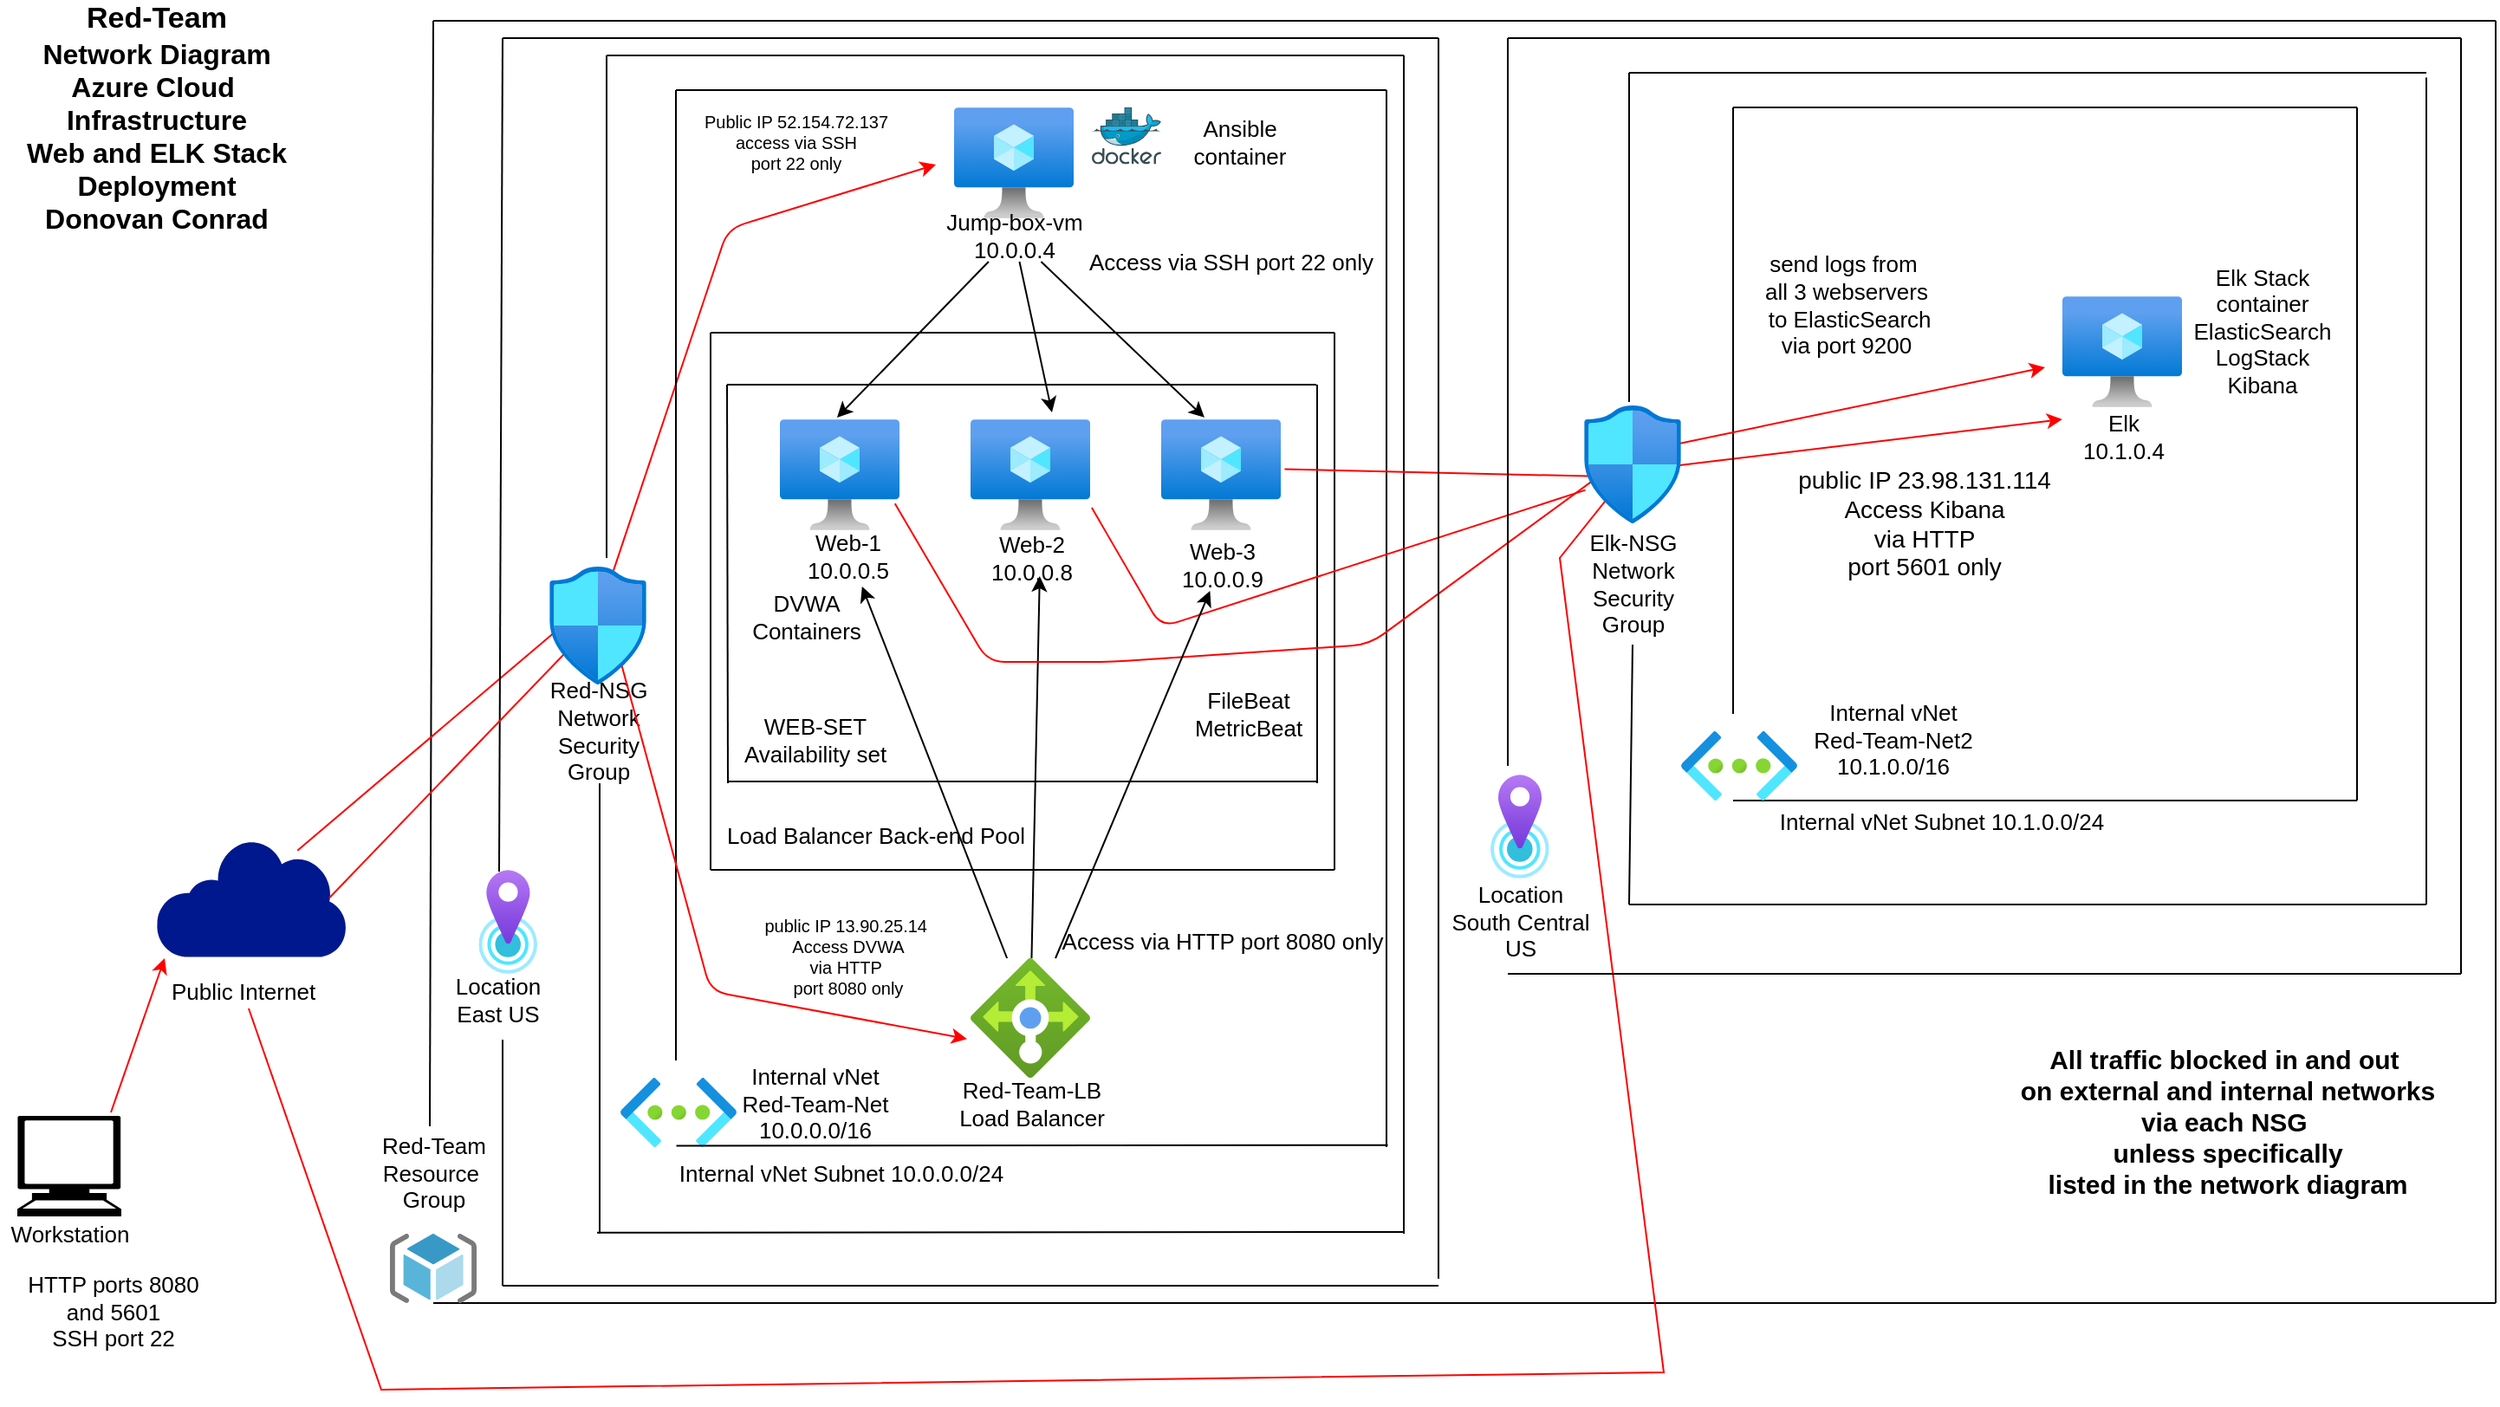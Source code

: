 <mxfile version="13.10.2" type="google"><diagram id="zQIhqVB-w5W11-nqAka2" name="Page-1"><mxGraphModel dx="1038" dy="491" grid="1" gridSize="10" guides="1" tooltips="1" connect="1" arrows="1" fold="1" page="1" pageScale="1" pageWidth="850" pageHeight="1100" math="0" shadow="0"><root><mxCell id="0"/><mxCell id="1" parent="0"/><mxCell id="1DL_xK4Nz2h6n6z1T7p7-1" value="" style="aspect=fixed;html=1;points=[];align=center;image;fontSize=12;image=img/lib/azure2/compute/Virtual_Machine.svg;" parent="1" vertex="1"><mxGeometry x="550.5" y="60" width="69" height="64" as="geometry"/></mxCell><mxCell id="1DL_xK4Nz2h6n6z1T7p7-2" value="" style="aspect=fixed;html=1;points=[];align=center;image;fontSize=12;image=img/lib/azure2/compute/Virtual_Machine.svg;" parent="1" vertex="1"><mxGeometry x="450" y="240" width="69" height="64" as="geometry"/></mxCell><mxCell id="1DL_xK4Nz2h6n6z1T7p7-3" value="" style="aspect=fixed;html=1;points=[];align=center;image;fontSize=12;image=img/lib/azure2/compute/Virtual_Machine.svg;" parent="1" vertex="1"><mxGeometry x="670" y="240" width="69" height="64" as="geometry"/></mxCell><mxCell id="1DL_xK4Nz2h6n6z1T7p7-4" value="" style="aspect=fixed;html=1;points=[];align=center;image;fontSize=12;image=img/lib/azure2/compute/Virtual_Machine.svg;" parent="1" vertex="1"><mxGeometry x="560" y="240" width="69" height="64" as="geometry"/></mxCell><mxCell id="1DL_xK4Nz2h6n6z1T7p7-103" style="edgeStyle=none;rounded=0;orthogonalLoop=1;jettySize=auto;html=1;entryX=0.64;entryY=1.082;entryDx=0;entryDy=0;entryPerimeter=0;" parent="1" source="1DL_xK4Nz2h6n6z1T7p7-6" target="1DL_xK4Nz2h6n6z1T7p7-13" edge="1"><mxGeometry relative="1" as="geometry"/></mxCell><mxCell id="1DL_xK4Nz2h6n6z1T7p7-104" style="edgeStyle=none;rounded=0;orthogonalLoop=1;jettySize=auto;html=1;entryX=0.59;entryY=0.85;entryDx=0;entryDy=0;entryPerimeter=0;" parent="1" source="1DL_xK4Nz2h6n6z1T7p7-6" target="1DL_xK4Nz2h6n6z1T7p7-14" edge="1"><mxGeometry relative="1" as="geometry"/></mxCell><mxCell id="1DL_xK4Nz2h6n6z1T7p7-6" value="" style="aspect=fixed;html=1;points=[];align=center;image;fontSize=12;image=img/lib/azure2/networking/Load_Balancers.svg;" parent="1" vertex="1"><mxGeometry x="560" y="551" width="69" height="69" as="geometry"/></mxCell><mxCell id="1DL_xK4Nz2h6n6z1T7p7-10" value="" style="aspect=fixed;html=1;points=[];align=center;image;fontSize=12;image=img/lib/azure2/networking/Virtual_Networks.svg;" parent="1" vertex="1"><mxGeometry x="358" y="620" width="67" height="40" as="geometry"/></mxCell><mxCell id="1DL_xK4Nz2h6n6z1T7p7-107" style="edgeStyle=none;rounded=0;orthogonalLoop=1;jettySize=auto;html=1;entryX=0.478;entryY=-0.016;entryDx=0;entryDy=0;entryPerimeter=0;" parent="1" source="1DL_xK4Nz2h6n6z1T7p7-12" target="1DL_xK4Nz2h6n6z1T7p7-2" edge="1"><mxGeometry relative="1" as="geometry"/></mxCell><mxCell id="1DL_xK4Nz2h6n6z1T7p7-108" style="edgeStyle=none;rounded=0;orthogonalLoop=1;jettySize=auto;html=1;entryX=0.681;entryY=-0.062;entryDx=0;entryDy=0;entryPerimeter=0;" parent="1" source="1DL_xK4Nz2h6n6z1T7p7-12" target="1DL_xK4Nz2h6n6z1T7p7-4" edge="1"><mxGeometry relative="1" as="geometry"/></mxCell><mxCell id="1DL_xK4Nz2h6n6z1T7p7-109" style="edgeStyle=none;rounded=0;orthogonalLoop=1;jettySize=auto;html=1;entryX=0.362;entryY=-0.016;entryDx=0;entryDy=0;entryPerimeter=0;" parent="1" source="1DL_xK4Nz2h6n6z1T7p7-12" target="1DL_xK4Nz2h6n6z1T7p7-3" edge="1"><mxGeometry relative="1" as="geometry"/></mxCell><mxCell id="1DL_xK4Nz2h6n6z1T7p7-12" value="&lt;font style=&quot;font-size: 13px&quot;&gt;Jump-box-vm&lt;br&gt;10.0.0.4&lt;/font&gt;" style="text;html=1;resizable=0;autosize=1;align=center;verticalAlign=middle;points=[];fillColor=none;strokeColor=none;rounded=0;" parent="1" vertex="1"><mxGeometry x="540" y="119" width="90" height="30" as="geometry"/></mxCell><mxCell id="1DL_xK4Nz2h6n6z1T7p7-13" value="&lt;font style=&quot;font-size: 13px&quot;&gt;Web-1&lt;br&gt;&lt;/font&gt;&lt;font style=&quot;font-size: 13px&quot;&gt;10.0.0.5&lt;/font&gt;" style="text;html=1;resizable=0;autosize=1;align=center;verticalAlign=middle;points=[];fillColor=none;strokeColor=none;rounded=0;" parent="1" vertex="1"><mxGeometry x="459" y="304" width="60" height="30" as="geometry"/></mxCell><mxCell id="1DL_xK4Nz2h6n6z1T7p7-14" value="&lt;font style=&quot;font-size: 13px&quot;&gt;Web-2&lt;br&gt;10.0.0.8&lt;/font&gt;" style="text;html=1;resizable=0;autosize=1;align=center;verticalAlign=middle;points=[];fillColor=none;strokeColor=none;rounded=0;" parent="1" vertex="1"><mxGeometry x="564.5" y="305" width="60" height="30" as="geometry"/></mxCell><mxCell id="1DL_xK4Nz2h6n6z1T7p7-16" value="&lt;font style=&quot;font-size: 13px&quot;&gt;Red-Team-LB&lt;br&gt;Load Balancer&lt;/font&gt;" style="text;html=1;resizable=0;autosize=1;align=center;verticalAlign=middle;points=[];fillColor=none;strokeColor=none;rounded=0;" parent="1" vertex="1"><mxGeometry x="544.5" y="620" width="100" height="30" as="geometry"/></mxCell><mxCell id="1DL_xK4Nz2h6n6z1T7p7-106" value="&lt;font style=&quot;font-size: 13px&quot;&gt;Access via HTTP port 8080 only&lt;/font&gt;" style="text;html=1;resizable=0;autosize=1;align=center;verticalAlign=middle;points=[];fillColor=none;strokeColor=none;rounded=0;" parent="1" vertex="1"><mxGeometry x="604.5" y="531" width="200" height="20" as="geometry"/></mxCell><mxCell id="1DL_xK4Nz2h6n6z1T7p7-110" value="&lt;font style=&quot;font-size: 13px&quot;&gt;Access via SSH port 22 only&lt;/font&gt;" style="text;html=1;resizable=0;autosize=1;align=center;verticalAlign=middle;points=[];fillColor=none;strokeColor=none;rounded=0;" parent="1" vertex="1"><mxGeometry x="619.5" y="139" width="180" height="20" as="geometry"/></mxCell><mxCell id="1DL_xK4Nz2h6n6z1T7p7-17" value="&lt;font style=&quot;font-size: 13px&quot;&gt;Red-NSG&lt;br&gt;Network&lt;br&gt;Security&lt;br&gt;Group&lt;/font&gt;" style="text;html=1;resizable=0;autosize=1;align=center;verticalAlign=middle;points=[];fillColor=none;strokeColor=none;rounded=0;" parent="1" vertex="1"><mxGeometry x="310" y="390" width="70" height="60" as="geometry"/></mxCell><mxCell id="r9UZw7GilOjaZK9lba4t-3" value="" style="endArrow=none;html=1;" parent="1" edge="1"><mxGeometry width="50" height="50" relative="1" as="geometry"><mxPoint x="350" y="30" as="sourcePoint"/><mxPoint x="810" y="30" as="targetPoint"/></mxGeometry></mxCell><mxCell id="r9UZw7GilOjaZK9lba4t-4" value="" style="endArrow=none;html=1;" parent="1" edge="1"><mxGeometry width="50" height="50" relative="1" as="geometry"><mxPoint x="810" y="710" as="sourcePoint"/><mxPoint x="810" y="30" as="targetPoint"/></mxGeometry></mxCell><mxCell id="r9UZw7GilOjaZK9lba4t-5" value="" style="endArrow=none;html=1;" parent="1" edge="1"><mxGeometry width="50" height="50" relative="1" as="geometry"><mxPoint x="344.5" y="709.41" as="sourcePoint"/><mxPoint x="810" y="709" as="targetPoint"/><Array as="points"/></mxGeometry></mxCell><mxCell id="r9UZw7GilOjaZK9lba4t-8" value="" style="endArrow=none;html=1;" parent="1" edge="1"><mxGeometry width="50" height="50" relative="1" as="geometry"><mxPoint x="250" y="10" as="sourcePoint"/><mxPoint x="1440" y="10" as="targetPoint"/></mxGeometry></mxCell><mxCell id="r9UZw7GilOjaZK9lba4t-9" value="" style="endArrow=none;html=1;" parent="1" edge="1"><mxGeometry width="50" height="50" relative="1" as="geometry"><mxPoint x="1440" y="750" as="sourcePoint"/><mxPoint x="1440" y="10" as="targetPoint"/></mxGeometry></mxCell><mxCell id="RFESbUjClqgEmitjcKsk-2" value="Elk&lt;br&gt;10.1.0.4" style="edgeLabel;html=1;align=center;verticalAlign=middle;resizable=0;points=[];fontSize=13;" parent="r9UZw7GilOjaZK9lba4t-9" vertex="1" connectable="0"><mxGeometry x="-0.599" y="-1" relative="1" as="geometry"><mxPoint x="-216.5" y="-351.76" as="offset"/></mxGeometry></mxCell><mxCell id="r9UZw7GilOjaZK9lba4t-10" value="" style="endArrow=none;html=1;exitX=0.475;exitY=-0.04;exitDx=0;exitDy=0;exitPerimeter=0;" parent="1" source="r9UZw7GilOjaZK9lba4t-38" edge="1"><mxGeometry width="50" height="50" relative="1" as="geometry"><mxPoint x="250" y="600" as="sourcePoint"/><mxPoint x="250" y="10" as="targetPoint"/></mxGeometry></mxCell><mxCell id="r9UZw7GilOjaZK9lba4t-11" value="" style="endArrow=none;html=1;" parent="1" edge="1"><mxGeometry width="50" height="50" relative="1" as="geometry"><mxPoint x="250" y="750" as="sourcePoint"/><mxPoint x="1440" y="750" as="targetPoint"/></mxGeometry></mxCell><mxCell id="r9UZw7GilOjaZK9lba4t-14" value="" style="endArrow=classic;html=1;exitX=0.661;exitY=0.032;exitDx=0;exitDy=0;exitPerimeter=0;strokeColor=#FF0000;" parent="1" source="1DL_xK4Nz2h6n6z1T7p7-7" edge="1"><mxGeometry width="50" height="50" relative="1" as="geometry"><mxPoint x="240" y="90" as="sourcePoint"/><mxPoint x="540" y="93" as="targetPoint"/><Array as="points"><mxPoint x="420" y="130"/></Array></mxGeometry></mxCell><mxCell id="r9UZw7GilOjaZK9lba4t-15" value="&lt;font style=&quot;font-size: 10px;&quot;&gt;Public IP 52.154.72.137&lt;br style=&quot;font-size: 10px;&quot;&gt;access via SSH &lt;br style=&quot;font-size: 10px;&quot;&gt;port 22 only&lt;/font&gt;" style="text;html=1;resizable=0;autosize=1;align=center;verticalAlign=middle;points=[];fillColor=none;strokeColor=none;rounded=0;fontSize=10;" parent="1" vertex="1"><mxGeometry x="399" y="60" width="120" height="40" as="geometry"/></mxCell><mxCell id="r9UZw7GilOjaZK9lba4t-16" value="Ansible&lt;br&gt;container" style="text;html=1;resizable=0;autosize=1;align=center;verticalAlign=middle;points=[];fillColor=none;strokeColor=none;rounded=0;fontSize=13;" parent="1" vertex="1"><mxGeometry x="680" y="60" width="70" height="40" as="geometry"/></mxCell><mxCell id="r9UZw7GilOjaZK9lba4t-18" value="" style="endArrow=none;html=1;" parent="1" edge="1"><mxGeometry width="50" height="50" relative="1" as="geometry"><mxPoint x="420" y="450" as="sourcePoint"/><mxPoint x="419.5" y="220" as="targetPoint"/></mxGeometry></mxCell><mxCell id="r9UZw7GilOjaZK9lba4t-19" value="" style="endArrow=none;html=1;" parent="1" edge="1"><mxGeometry width="50" height="50" relative="1" as="geometry"><mxPoint x="419.5" y="220" as="sourcePoint"/><mxPoint x="759.5" y="220" as="targetPoint"/></mxGeometry></mxCell><mxCell id="r9UZw7GilOjaZK9lba4t-20" value="" style="endArrow=none;html=1;" parent="1" edge="1"><mxGeometry width="50" height="50" relative="1" as="geometry"><mxPoint x="420" y="449" as="sourcePoint"/><mxPoint x="760" y="449" as="targetPoint"/></mxGeometry></mxCell><mxCell id="r9UZw7GilOjaZK9lba4t-21" value="" style="endArrow=none;html=1;" parent="1" edge="1"><mxGeometry width="50" height="50" relative="1" as="geometry"><mxPoint x="760" y="450" as="sourcePoint"/><mxPoint x="760" y="220" as="targetPoint"/></mxGeometry></mxCell><mxCell id="r9UZw7GilOjaZK9lba4t-22" value="WEB-SET&lt;br style=&quot;font-size: 13px;&quot;&gt;Availability set" style="text;html=1;resizable=0;autosize=1;align=center;verticalAlign=middle;points=[];fillColor=none;strokeColor=none;rounded=0;fontSize=13;" parent="1" vertex="1"><mxGeometry x="420" y="405" width="100" height="40" as="geometry"/></mxCell><mxCell id="r9UZw7GilOjaZK9lba4t-23" value="&lt;font style=&quot;font-size: 13px&quot;&gt;Internal vNet&lt;br&gt;Red-Team-Net&lt;br&gt;10.0.0.0/16&lt;/font&gt;" style="text;html=1;resizable=0;autosize=1;align=center;verticalAlign=middle;points=[];fillColor=none;strokeColor=none;rounded=0;" parent="1" vertex="1"><mxGeometry x="420" y="610" width="100" height="50" as="geometry"/></mxCell><mxCell id="r9UZw7GilOjaZK9lba4t-24" value="" style="aspect=fixed;html=1;points=[];align=center;image;fontSize=12;image=img/lib/mscae/Docker.svg;" parent="1" vertex="1"><mxGeometry x="630" y="60" width="40" height="32.8" as="geometry"/></mxCell><mxCell id="r9UZw7GilOjaZK9lba4t-27" value="&lt;font style=&quot;font-size: 10px;&quot;&gt;public IP 13.90.25.14&amp;nbsp;&lt;br style=&quot;font-size: 10px;&quot;&gt;Access DVWA &lt;br style=&quot;font-size: 10px;&quot;&gt;via HTTP&amp;nbsp;&lt;br style=&quot;font-size: 10px;&quot;&gt;port 8080 only&lt;/font&gt;" style="text;html=1;resizable=0;autosize=1;align=center;verticalAlign=middle;points=[];fillColor=none;strokeColor=none;rounded=0;fontSize=10;" parent="1" vertex="1"><mxGeometry x="434" y="525" width="110" height="50" as="geometry"/></mxCell><mxCell id="r9UZw7GilOjaZK9lba4t-28" value="" style="endArrow=none;html=1;fontSize=13;" parent="1" edge="1"><mxGeometry width="50" height="50" relative="1" as="geometry"><mxPoint x="390" y="610" as="sourcePoint"/><mxPoint x="390" y="50" as="targetPoint"/></mxGeometry></mxCell><mxCell id="r9UZw7GilOjaZK9lba4t-29" value="" style="endArrow=none;html=1;fontSize=13;" parent="1" edge="1"><mxGeometry width="50" height="50" relative="1" as="geometry"><mxPoint x="800" y="50" as="sourcePoint"/><mxPoint x="390" y="50" as="targetPoint"/></mxGeometry></mxCell><mxCell id="r9UZw7GilOjaZK9lba4t-30" value="" style="endArrow=none;html=1;fontSize=13;" parent="1" edge="1"><mxGeometry width="50" height="50" relative="1" as="geometry"><mxPoint x="800" y="660" as="sourcePoint"/><mxPoint x="800" y="50" as="targetPoint"/></mxGeometry></mxCell><mxCell id="r9UZw7GilOjaZK9lba4t-31" value="" style="endArrow=none;html=1;fontSize=13;" parent="1" edge="1"><mxGeometry width="50" height="50" relative="1" as="geometry"><mxPoint x="390.25" y="659.23" as="sourcePoint"/><mxPoint x="800.75" y="658.82" as="targetPoint"/></mxGeometry></mxCell><mxCell id="r9UZw7GilOjaZK9lba4t-34" value="" style="endArrow=none;html=1;fontSize=13;" parent="1" edge="1"><mxGeometry width="50" height="50" relative="1" as="geometry"><mxPoint x="350" y="320" as="sourcePoint"/><mxPoint x="350" y="30" as="targetPoint"/></mxGeometry></mxCell><mxCell id="r9UZw7GilOjaZK9lba4t-35" value="" style="endArrow=none;html=1;fontSize=13;" parent="1" edge="1"><mxGeometry width="50" height="50" relative="1" as="geometry"><mxPoint x="346" y="710" as="sourcePoint"/><mxPoint x="346" y="450" as="targetPoint"/></mxGeometry></mxCell><mxCell id="r9UZw7GilOjaZK9lba4t-37" value="" style="aspect=fixed;html=1;points=[];align=center;image;fontSize=12;image=img/lib/mscae/ResourceGroup.svg;" parent="1" vertex="1"><mxGeometry x="225" y="710" width="50" height="40" as="geometry"/></mxCell><mxCell id="r9UZw7GilOjaZK9lba4t-38" value="&lt;div&gt;Red-Team&lt;/div&gt;&lt;div&gt;Resource&amp;nbsp;&lt;/div&gt;&lt;div&gt;Group&lt;/div&gt;" style="text;html=1;resizable=0;autosize=1;align=center;verticalAlign=middle;points=[];fillColor=none;strokeColor=none;rounded=0;fontSize=13;" parent="1" vertex="1"><mxGeometry x="210" y="650" width="80" height="50" as="geometry"/></mxCell><mxCell id="r9UZw7GilOjaZK9lba4t-40" value="&lt;b style=&quot;font-size: 17px&quot;&gt;Red-Team&lt;br&gt;&lt;/b&gt;&lt;b&gt;&lt;font style=&quot;font-size: 16px&quot;&gt;Network Diagram&lt;br&gt;Azure Cloud&amp;nbsp;&lt;br&gt;Infrastructure&lt;br&gt;Web and ELK Stack &lt;br&gt;Deployment&lt;br&gt;Donovan Conrad&lt;br&gt;&lt;br&gt;&lt;/font&gt;&lt;/b&gt;" style="text;html=1;resizable=0;autosize=1;align=center;verticalAlign=middle;points=[];fillColor=none;strokeColor=none;rounded=0;fontSize=13;" parent="1" vertex="1"><mxGeometry x="5" y="6.4" width="170" height="140" as="geometry"/></mxCell><mxCell id="r9UZw7GilOjaZK9lba4t-42" value="" style="aspect=fixed;pointerEvents=1;shadow=0;dashed=0;html=1;strokeColor=none;labelPosition=center;verticalLabelPosition=bottom;verticalAlign=top;align=center;fillColor=#00188D;shape=mxgraph.mscae.enterprise.internet;fontSize=13;" parent="1" vertex="1"><mxGeometry x="90" y="482" width="110" height="68.2" as="geometry"/></mxCell><mxCell id="RFESbUjClqgEmitjcKsk-20" value="" style="edgeStyle=none;rounded=0;orthogonalLoop=1;jettySize=auto;html=1;fontSize=13;strokeColor=#FF0000;" parent="1" source="r9UZw7GilOjaZK9lba4t-43" edge="1"><mxGeometry relative="1" as="geometry"><mxPoint x="1190" y="240" as="targetPoint"/><Array as="points"><mxPoint x="220" y="800"/><mxPoint x="960" y="790"/><mxPoint x="900" y="320"/><mxPoint x="940" y="270"/></Array></mxGeometry></mxCell><mxCell id="r9UZw7GilOjaZK9lba4t-43" value="Public Internet&lt;br&gt;" style="text;html=1;resizable=0;autosize=1;align=center;verticalAlign=middle;points=[];fillColor=none;strokeColor=none;rounded=0;fontSize=13;" parent="1" vertex="1"><mxGeometry x="90" y="560" width="100" height="20" as="geometry"/></mxCell><mxCell id="r9UZw7GilOjaZK9lba4t-44" value="" style="endArrow=none;html=1;fontSize=13;entryX=0.046;entryY=0.562;entryDx=0;entryDy=0;entryPerimeter=0;exitX=0.742;exitY=0.1;exitDx=0;exitDy=0;exitPerimeter=0;strokeColor=#FF0000;" parent="1" source="r9UZw7GilOjaZK9lba4t-42" target="1DL_xK4Nz2h6n6z1T7p7-7" edge="1"><mxGeometry width="50" height="50" relative="1" as="geometry"><mxPoint x="86" y="470" as="sourcePoint"/><mxPoint x="240" y="90" as="targetPoint"/><Array as="points"/></mxGeometry></mxCell><mxCell id="r9UZw7GilOjaZK9lba4t-47" value="" style="endArrow=none;html=1;fontSize=13;" parent="1" edge="1"><mxGeometry width="50" height="50" relative="1" as="geometry"><mxPoint x="410" y="190" as="sourcePoint"/><mxPoint x="770" y="190" as="targetPoint"/></mxGeometry></mxCell><mxCell id="r9UZw7GilOjaZK9lba4t-48" value="" style="endArrow=none;html=1;fontSize=13;" parent="1" edge="1"><mxGeometry width="50" height="50" relative="1" as="geometry"><mxPoint x="410" y="500" as="sourcePoint"/><mxPoint x="770" y="500" as="targetPoint"/></mxGeometry></mxCell><mxCell id="r9UZw7GilOjaZK9lba4t-49" value="" style="endArrow=none;html=1;fontSize=13;" parent="1" edge="1"><mxGeometry width="50" height="50" relative="1" as="geometry"><mxPoint x="770" y="500" as="sourcePoint"/><mxPoint x="770" y="190" as="targetPoint"/></mxGeometry></mxCell><mxCell id="r9UZw7GilOjaZK9lba4t-50" value="" style="endArrow=none;html=1;fontSize=13;" parent="1" edge="1"><mxGeometry width="50" height="50" relative="1" as="geometry"><mxPoint x="410" y="500" as="sourcePoint"/><mxPoint x="410" y="190" as="targetPoint"/></mxGeometry></mxCell><mxCell id="r9UZw7GilOjaZK9lba4t-51" value="Load Balancer Back-end Pool" style="text;html=1;resizable=0;autosize=1;align=center;verticalAlign=middle;points=[];fillColor=none;strokeColor=none;rounded=0;fontSize=13;" parent="1" vertex="1"><mxGeometry x="410" y="470" width="190" height="20" as="geometry"/></mxCell><mxCell id="r9UZw7GilOjaZK9lba4t-53" value="DVWA &lt;br&gt;Containers" style="text;html=1;resizable=0;autosize=1;align=center;verticalAlign=middle;points=[];fillColor=none;strokeColor=none;rounded=0;fontSize=13;" parent="1" vertex="1"><mxGeometry x="425" y="334" width="80" height="40" as="geometry"/></mxCell><mxCell id="r9UZw7GilOjaZK9lba4t-54" value="Internal vNet Subnet 10.0.0.0/24" style="text;html=1;resizable=0;autosize=1;align=center;verticalAlign=middle;points=[];fillColor=none;strokeColor=none;rounded=0;fontSize=13;" parent="1" vertex="1"><mxGeometry x="384.5" y="665" width="200" height="20" as="geometry"/></mxCell><mxCell id="r9UZw7GilOjaZK9lba4t-56" value="" style="shape=mxgraph.signs.tech.computer;html=1;pointerEvents=1;fillColor=#000000;strokeColor=none;verticalLabelPosition=bottom;verticalAlign=top;align=center;fontSize=13;" parent="1" vertex="1"><mxGeometry x="10" y="642" width="60" height="58" as="geometry"/></mxCell><mxCell id="r9UZw7GilOjaZK9lba4t-57" value="Workstation" style="text;html=1;resizable=0;autosize=1;align=center;verticalAlign=middle;points=[];fillColor=none;strokeColor=none;rounded=0;fontSize=13;" parent="1" vertex="1"><mxGeometry y="700" width="80" height="20" as="geometry"/></mxCell><mxCell id="r9UZw7GilOjaZK9lba4t-58" value="" style="endArrow=classic;html=1;fontSize=13;entryX=0.05;entryY=-0.45;entryDx=0;entryDy=0;entryPerimeter=0;strokeColor=#FF0000;" parent="1" target="r9UZw7GilOjaZK9lba4t-43" edge="1"><mxGeometry width="50" height="50" relative="1" as="geometry"><mxPoint x="64" y="640" as="sourcePoint"/><mxPoint x="440" y="320" as="targetPoint"/><Array as="points"/></mxGeometry></mxCell><mxCell id="r9UZw7GilOjaZK9lba4t-59" value="HTTP ports 8080&lt;br&gt;and 5601&lt;br&gt;SSH port 22" style="text;html=1;resizable=0;autosize=1;align=center;verticalAlign=middle;points=[];fillColor=none;strokeColor=none;rounded=0;fontSize=13;" parent="1" vertex="1"><mxGeometry x="10" y="730" width="110" height="50" as="geometry"/></mxCell><mxCell id="RFESbUjClqgEmitjcKsk-1" value="" style="aspect=fixed;html=1;points=[];align=center;image;fontSize=12;image=img/lib/azure2/compute/Virtual_Machine.svg;" parent="1" vertex="1"><mxGeometry x="1190" y="169" width="69" height="64" as="geometry"/></mxCell><mxCell id="RFESbUjClqgEmitjcKsk-4" value="" style="endArrow=none;html=1;fontSize=13;" parent="1" edge="1"><mxGeometry width="50" height="50" relative="1" as="geometry"><mxPoint x="1000" y="410" as="sourcePoint"/><mxPoint x="1000" y="60" as="targetPoint"/></mxGeometry></mxCell><mxCell id="RFESbUjClqgEmitjcKsk-5" value="" style="endArrow=none;html=1;fontSize=13;" parent="1" edge="1"><mxGeometry width="50" height="50" relative="1" as="geometry"><mxPoint x="1360" y="460" as="sourcePoint"/><mxPoint x="1360" y="60" as="targetPoint"/></mxGeometry></mxCell><mxCell id="RFESbUjClqgEmitjcKsk-6" value="" style="endArrow=none;html=1;fontSize=13;" parent="1" edge="1"><mxGeometry width="50" height="50" relative="1" as="geometry"><mxPoint x="1000" y="60" as="sourcePoint"/><mxPoint x="1360" y="60" as="targetPoint"/></mxGeometry></mxCell><mxCell id="RFESbUjClqgEmitjcKsk-7" value="" style="endArrow=none;html=1;fontSize=13;" parent="1" edge="1"><mxGeometry width="50" height="50" relative="1" as="geometry"><mxPoint x="1000" y="460" as="sourcePoint"/><mxPoint x="1360" y="460" as="targetPoint"/></mxGeometry></mxCell><mxCell id="RFESbUjClqgEmitjcKsk-8" value="Internal vNet Subnet 10.1.0.0/24" style="text;html=1;resizable=0;autosize=1;align=center;verticalAlign=middle;points=[];fillColor=none;strokeColor=none;rounded=0;fontSize=13;" parent="1" vertex="1"><mxGeometry x="1020" y="462.0" width="200" height="20" as="geometry"/></mxCell><mxCell id="RFESbUjClqgEmitjcKsk-10" value="&lt;div&gt;Internal vNet&lt;/div&gt;&lt;div&gt;Red-Team-Net2&lt;/div&gt;&lt;div&gt;10.1.0.0/16&lt;/div&gt;" style="text;html=1;resizable=0;autosize=1;align=center;verticalAlign=middle;points=[];fillColor=none;strokeColor=none;rounded=0;fontSize=13;" parent="1" vertex="1"><mxGeometry x="1037" y="400" width="110" height="50" as="geometry"/></mxCell><mxCell id="RFESbUjClqgEmitjcKsk-11" value="" style="aspect=fixed;html=1;points=[];align=center;image;fontSize=12;image=img/lib/azure2/networking/Virtual_Networks.svg;" parent="1" vertex="1"><mxGeometry x="970" y="420" width="67" height="40" as="geometry"/></mxCell><mxCell id="RFESbUjClqgEmitjcKsk-13" value="Elk-NSG&lt;br&gt;Network&lt;br&gt;Security&lt;br&gt;Group" style="text;html=1;resizable=0;autosize=1;align=center;verticalAlign=middle;points=[];fillColor=none;strokeColor=none;rounded=0;fontSize=13;" parent="1" vertex="1"><mxGeometry x="907" y="300" width="70" height="70" as="geometry"/></mxCell><mxCell id="RFESbUjClqgEmitjcKsk-14" value="" style="endArrow=none;html=1;fontSize=13;" parent="1" edge="1"><mxGeometry width="50" height="50" relative="1" as="geometry"><mxPoint x="940" y="230" as="sourcePoint"/><mxPoint x="940" y="40" as="targetPoint"/></mxGeometry></mxCell><mxCell id="RFESbUjClqgEmitjcKsk-15" value="" style="endArrow=none;html=1;fontSize=13;" parent="1" edge="1"><mxGeometry width="50" height="50" relative="1" as="geometry"><mxPoint x="940" y="40" as="sourcePoint"/><mxPoint x="1400" y="40" as="targetPoint"/></mxGeometry></mxCell><mxCell id="RFESbUjClqgEmitjcKsk-16" value="" style="endArrow=none;html=1;fontSize=13;" parent="1" edge="1"><mxGeometry width="50" height="50" relative="1" as="geometry"><mxPoint x="1400" y="520" as="sourcePoint"/><mxPoint x="1400" y="42.8" as="targetPoint"/></mxGeometry></mxCell><mxCell id="RFESbUjClqgEmitjcKsk-17" value="" style="endArrow=none;html=1;fontSize=13;" parent="1" edge="1"><mxGeometry width="50" height="50" relative="1" as="geometry"><mxPoint x="940" y="520" as="sourcePoint"/><mxPoint x="1400" y="520" as="targetPoint"/></mxGeometry></mxCell><mxCell id="RFESbUjClqgEmitjcKsk-18" value="" style="endArrow=none;html=1;fontSize=13;" parent="1" edge="1"><mxGeometry width="50" height="50" relative="1" as="geometry"><mxPoint x="940" y="520" as="sourcePoint"/><mxPoint x="942" y="370" as="targetPoint"/></mxGeometry></mxCell><mxCell id="RFESbUjClqgEmitjcKsk-19" value="Elk Stack&lt;br&gt;container&lt;br&gt;ElasticSearch&lt;br&gt;LogStack&lt;br&gt;Kibana&lt;br&gt;" style="text;html=1;resizable=0;autosize=1;align=center;verticalAlign=middle;points=[];fillColor=none;strokeColor=none;rounded=0;fontSize=13;" parent="1" vertex="1"><mxGeometry x="1260" y="144" width="90" height="90" as="geometry"/></mxCell><mxCell id="RFESbUjClqgEmitjcKsk-24" value="&lt;div style=&quot;font-size: 15px&quot;&gt;&lt;b&gt;&lt;font style=&quot;font-size: 15px&quot;&gt;All traffic blocked in and out&amp;nbsp;&lt;/font&gt;&lt;/b&gt;&lt;/div&gt;&lt;div style=&quot;font-size: 15px&quot;&gt;&lt;b&gt;&lt;font style=&quot;font-size: 15px&quot;&gt;on external and internal networks&lt;/font&gt;&lt;/b&gt;&lt;/div&gt;&lt;div style=&quot;font-size: 15px&quot;&gt;&lt;b&gt;&lt;font style=&quot;font-size: 15px&quot;&gt;via each NSG&amp;nbsp;&lt;/font&gt;&lt;/b&gt;&lt;/div&gt;&lt;div style=&quot;font-size: 15px&quot;&gt;&lt;b&gt;&lt;font style=&quot;font-size: 15px&quot;&gt;unless specifically&lt;/font&gt;&lt;/b&gt;&lt;/div&gt;&lt;div style=&quot;font-size: 15px&quot;&gt;&lt;b&gt;&lt;font style=&quot;font-size: 15px&quot;&gt;listed in the network diagram&lt;/font&gt;&lt;/b&gt;&lt;/div&gt;" style="text;html=1;resizable=0;autosize=1;align=center;verticalAlign=middle;points=[];fillColor=none;strokeColor=none;rounded=0;fontSize=13;" parent="1" vertex="1"><mxGeometry x="1160" y="600" width="250" height="90" as="geometry"/></mxCell><mxCell id="RFESbUjClqgEmitjcKsk-25" value="" style="endArrow=classic;html=1;fontSize=13;exitX=0.962;exitY=0.76;exitDx=0;exitDy=0;exitPerimeter=0;strokeColor=#FF0000;" parent="1" source="1DL_xK4Nz2h6n6z1T7p7-2" edge="1"><mxGeometry width="50" height="50" relative="1" as="geometry"><mxPoint x="680" y="380" as="sourcePoint"/><mxPoint x="1180" y="210" as="targetPoint"/><Array as="points"><mxPoint x="570" y="380"/><mxPoint x="640" y="380"/><mxPoint x="790" y="370"/><mxPoint x="940" y="260"/></Array></mxGeometry></mxCell><mxCell id="RFESbUjClqgEmitjcKsk-26" value="" style="endArrow=none;html=1;fontSize=13;entryX=1.014;entryY=0.797;entryDx=0;entryDy=0;entryPerimeter=0;strokeColor=#FF0000;exitX=0.014;exitY=0.718;exitDx=0;exitDy=0;exitPerimeter=0;" parent="1" target="1DL_xK4Nz2h6n6z1T7p7-4" edge="1" source="RFESbUjClqgEmitjcKsk-12"><mxGeometry width="50" height="50" relative="1" as="geometry"><mxPoint x="580" y="380" as="sourcePoint"/><mxPoint x="562" y="310" as="targetPoint"/><Array as="points"><mxPoint x="670" y="360"/></Array></mxGeometry></mxCell><mxCell id="RFESbUjClqgEmitjcKsk-28" value="" style="endArrow=none;html=1;fontSize=13;entryX=1.032;entryY=0.45;entryDx=0;entryDy=0;entryPerimeter=0;strokeColor=#FF0000;exitX=0.043;exitY=0.6;exitDx=0;exitDy=0;exitPerimeter=0;" parent="1" target="1DL_xK4Nz2h6n6z1T7p7-3" edge="1" source="RFESbUjClqgEmitjcKsk-12"><mxGeometry width="50" height="50" relative="1" as="geometry"><mxPoint x="660" y="380" as="sourcePoint"/><mxPoint x="733" y="290" as="targetPoint"/></mxGeometry></mxCell><mxCell id="1DL_xK4Nz2h6n6z1T7p7-15" value="&lt;font style=&quot;font-size: 13px&quot;&gt;Web-3&lt;br&gt;10.0.0.9&lt;/font&gt;" style="text;html=1;resizable=0;autosize=1;align=center;verticalAlign=middle;points=[];fillColor=none;strokeColor=none;rounded=0;" parent="1" vertex="1"><mxGeometry x="674.5" y="309" width="60" height="30" as="geometry"/></mxCell><mxCell id="RFESbUjClqgEmitjcKsk-29" style="edgeStyle=none;rounded=0;orthogonalLoop=1;jettySize=auto;html=1;" parent="1" source="1DL_xK4Nz2h6n6z1T7p7-6" target="1DL_xK4Nz2h6n6z1T7p7-15" edge="1"><mxGeometry relative="1" as="geometry"><mxPoint x="603.198" y="551" as="sourcePoint"/><mxPoint x="669" y="290" as="targetPoint"/></mxGeometry></mxCell><mxCell id="RFESbUjClqgEmitjcKsk-30" value="&lt;font style=&quot;font-size: 14px&quot;&gt;public IP 23.98.131.114&lt;br&gt;Access Kibana &lt;br&gt;via HTTP&lt;br&gt;port 5601 only&lt;/font&gt;" style="text;html=1;resizable=0;autosize=1;align=center;verticalAlign=middle;points=[];fillColor=none;strokeColor=none;rounded=0;fontSize=13;" parent="1" vertex="1"><mxGeometry x="1030" y="265" width="160" height="70" as="geometry"/></mxCell><mxCell id="RFESbUjClqgEmitjcKsk-31" value="send logs from&amp;nbsp;&lt;br&gt;all 3 webservers&lt;br&gt;&amp;nbsp;to ElasticSearch&lt;br&gt;via port 9200" style="text;html=1;resizable=0;autosize=1;align=center;verticalAlign=middle;points=[];fillColor=none;strokeColor=none;rounded=0;fontSize=13;" parent="1" vertex="1"><mxGeometry x="1010" y="139" width="110" height="70" as="geometry"/></mxCell><mxCell id="RFESbUjClqgEmitjcKsk-33" value="FileBeat&lt;br&gt;MetricBeat&lt;br&gt;" style="text;html=1;resizable=0;autosize=1;align=center;verticalAlign=middle;points=[];fillColor=none;strokeColor=none;rounded=0;fontSize=13;" parent="1" vertex="1"><mxGeometry x="680" y="390" width="80" height="40" as="geometry"/></mxCell><mxCell id="KKUXpGgMfnoOpFadMLFp-1" value="" style="endArrow=none;html=1;" parent="1" edge="1"><mxGeometry width="50" height="50" relative="1" as="geometry"><mxPoint x="290" y="20" as="sourcePoint"/><mxPoint x="830" y="20" as="targetPoint"/></mxGeometry></mxCell><mxCell id="KKUXpGgMfnoOpFadMLFp-2" value="" style="endArrow=none;html=1;" parent="1" edge="1"><mxGeometry width="50" height="50" relative="1" as="geometry"><mxPoint x="830" y="736" as="sourcePoint"/><mxPoint x="830" y="20" as="targetPoint"/></mxGeometry></mxCell><mxCell id="KKUXpGgMfnoOpFadMLFp-3" value="" style="endArrow=none;html=1;" parent="1" edge="1"><mxGeometry width="50" height="50" relative="1" as="geometry"><mxPoint x="290" y="740" as="sourcePoint"/><mxPoint x="830" y="740" as="targetPoint"/></mxGeometry></mxCell><mxCell id="KKUXpGgMfnoOpFadMLFp-4" value="" style="endArrow=none;html=1;exitX=0.349;exitY=0.017;exitDx=0;exitDy=0;exitPerimeter=0;" parent="1" source="KKUXpGgMfnoOpFadMLFp-7" edge="1"><mxGeometry width="50" height="50" relative="1" as="geometry"><mxPoint x="290" y="490" as="sourcePoint"/><mxPoint x="290" y="20" as="targetPoint"/></mxGeometry></mxCell><mxCell id="KKUXpGgMfnoOpFadMLFp-5" value="&lt;font style=&quot;font-size: 13px&quot;&gt;Location&lt;br&gt;East US&lt;/font&gt;" style="text;html=1;resizable=0;autosize=1;align=center;verticalAlign=middle;points=[];fillColor=none;strokeColor=none;rounded=0;" parent="1" vertex="1"><mxGeometry x="257" y="560" width="60" height="30" as="geometry"/></mxCell><mxCell id="KKUXpGgMfnoOpFadMLFp-6" value="" style="endArrow=none;html=1;entryX=0.55;entryY=1.267;entryDx=0;entryDy=0;entryPerimeter=0;" parent="1" target="KKUXpGgMfnoOpFadMLFp-5" edge="1"><mxGeometry width="50" height="50" relative="1" as="geometry"><mxPoint x="290" y="740" as="sourcePoint"/><mxPoint x="750" y="480" as="targetPoint"/></mxGeometry></mxCell><mxCell id="KKUXpGgMfnoOpFadMLFp-7" value="" style="aspect=fixed;html=1;points=[];align=center;image;fontSize=12;image=img/lib/azure2/general/Location.svg;" parent="1" vertex="1"><mxGeometry x="276.2" y="500" width="33.8" height="60" as="geometry"/></mxCell><mxCell id="KKUXpGgMfnoOpFadMLFp-9" value="" style="endArrow=none;html=1;" parent="1" edge="1"><mxGeometry width="50" height="50" relative="1" as="geometry"><mxPoint x="870" y="20" as="sourcePoint"/><mxPoint x="1420" y="20" as="targetPoint"/></mxGeometry></mxCell><mxCell id="KKUXpGgMfnoOpFadMLFp-10" value="" style="endArrow=none;html=1;" parent="1" edge="1"><mxGeometry width="50" height="50" relative="1" as="geometry"><mxPoint x="1420" y="560" as="sourcePoint"/><mxPoint x="1420" y="20" as="targetPoint"/></mxGeometry></mxCell><mxCell id="KKUXpGgMfnoOpFadMLFp-11" value="" style="endArrow=none;html=1;" parent="1" edge="1"><mxGeometry width="50" height="50" relative="1" as="geometry"><mxPoint x="870" y="560" as="sourcePoint"/><mxPoint x="1420" y="560" as="targetPoint"/></mxGeometry></mxCell><mxCell id="KKUXpGgMfnoOpFadMLFp-15" value="" style="aspect=fixed;html=1;points=[];align=center;image;fontSize=12;image=img/lib/azure2/general/Location.svg;" parent="1" vertex="1"><mxGeometry x="860" y="445" width="33.8" height="60" as="geometry"/></mxCell><mxCell id="KKUXpGgMfnoOpFadMLFp-17" value="&lt;font style=&quot;font-size: 13px&quot;&gt;Location&lt;br&gt;South Central&lt;br&gt;US&lt;br&gt;&lt;/font&gt;" style="text;html=1;resizable=0;autosize=1;align=center;verticalAlign=middle;points=[];fillColor=none;strokeColor=none;rounded=0;" parent="1" vertex="1"><mxGeometry x="826.9" y="505" width="100" height="50" as="geometry"/></mxCell><mxCell id="KKUXpGgMfnoOpFadMLFp-18" value="" style="endArrow=none;html=1;" parent="1" edge="1"><mxGeometry width="50" height="50" relative="1" as="geometry"><mxPoint x="870" y="440" as="sourcePoint"/><mxPoint x="870" y="20" as="targetPoint"/></mxGeometry></mxCell><mxCell id="RFESbUjClqgEmitjcKsk-12" value="" style="aspect=fixed;html=1;points=[];align=center;image;fontSize=12;image=img/lib/azure2/networking/Network_Security_Groups.svg;" parent="1" vertex="1"><mxGeometry x="914" y="232" width="56.0" height="68" as="geometry"/></mxCell><mxCell id="bVuu7uZAE9NwvdtbC8G7-1" value="" style="endArrow=classic;html=1;strokeColor=#FF0000;fontSize=10;fontColor=#000000;exitX=0.91;exitY=0.5;exitDx=0;exitDy=0;exitPerimeter=0;entryX=-0.029;entryY=0.675;entryDx=0;entryDy=0;entryPerimeter=0;" parent="1" source="r9UZw7GilOjaZK9lba4t-42" target="1DL_xK4Nz2h6n6z1T7p7-6" edge="1"><mxGeometry width="50" height="50" relative="1" as="geometry"><mxPoint x="270" y="510" as="sourcePoint"/><mxPoint x="320" y="460" as="targetPoint"/><Array as="points"><mxPoint x="350" y="350"/><mxPoint x="410" y="570"/></Array></mxGeometry></mxCell><mxCell id="1DL_xK4Nz2h6n6z1T7p7-7" value="" style="aspect=fixed;html=1;points=[];align=center;image;fontSize=12;image=img/lib/azure2/networking/Network_Security_Groups.svg;" parent="1" vertex="1"><mxGeometry x="317" y="325" width="56.0" height="68" as="geometry"/></mxCell></root></mxGraphModel></diagram></mxfile>